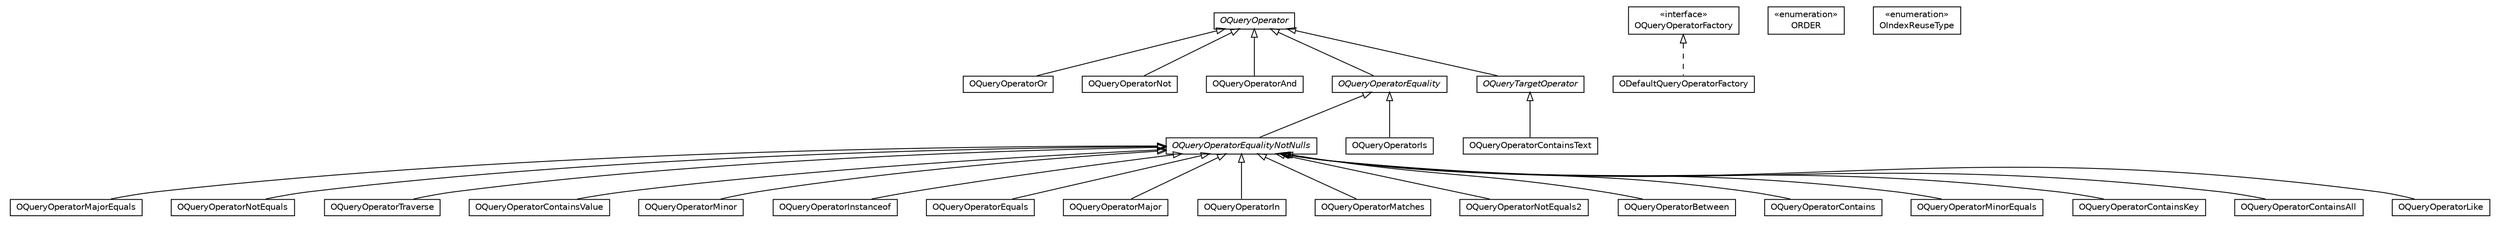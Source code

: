 #!/usr/local/bin/dot
#
# Class diagram 
# Generated by UMLGraph version R5_6-24-gf6e263 (http://www.umlgraph.org/)
#

digraph G {
	edge [fontname="Helvetica",fontsize=10,labelfontname="Helvetica",labelfontsize=10];
	node [fontname="Helvetica",fontsize=10,shape=plaintext];
	nodesep=0.25;
	ranksep=0.5;
	// com.orientechnologies.orient.core.sql.operator.OQueryOperatorMajorEquals
	c157364 [label=<<table title="com.orientechnologies.orient.core.sql.operator.OQueryOperatorMajorEquals" border="0" cellborder="1" cellspacing="0" cellpadding="2" port="p" href="./OQueryOperatorMajorEquals.html">
		<tr><td><table border="0" cellspacing="0" cellpadding="1">
<tr><td align="center" balign="center"> OQueryOperatorMajorEquals </td></tr>
		</table></td></tr>
		</table>>, URL="./OQueryOperatorMajorEquals.html", fontname="Helvetica", fontcolor="black", fontsize=10.0];
	// com.orientechnologies.orient.core.sql.operator.OQueryOperatorEqualityNotNulls
	c157365 [label=<<table title="com.orientechnologies.orient.core.sql.operator.OQueryOperatorEqualityNotNulls" border="0" cellborder="1" cellspacing="0" cellpadding="2" port="p" href="./OQueryOperatorEqualityNotNulls.html">
		<tr><td><table border="0" cellspacing="0" cellpadding="1">
<tr><td align="center" balign="center"><font face="Helvetica-Oblique"> OQueryOperatorEqualityNotNulls </font></td></tr>
		</table></td></tr>
		</table>>, URL="./OQueryOperatorEqualityNotNulls.html", fontname="Helvetica", fontcolor="black", fontsize=10.0];
	// com.orientechnologies.orient.core.sql.operator.OQueryOperatorOr
	c157366 [label=<<table title="com.orientechnologies.orient.core.sql.operator.OQueryOperatorOr" border="0" cellborder="1" cellspacing="0" cellpadding="2" port="p" href="./OQueryOperatorOr.html">
		<tr><td><table border="0" cellspacing="0" cellpadding="1">
<tr><td align="center" balign="center"> OQueryOperatorOr </td></tr>
		</table></td></tr>
		</table>>, URL="./OQueryOperatorOr.html", fontname="Helvetica", fontcolor="black", fontsize=10.0];
	// com.orientechnologies.orient.core.sql.operator.OQueryOperatorNot
	c157367 [label=<<table title="com.orientechnologies.orient.core.sql.operator.OQueryOperatorNot" border="0" cellborder="1" cellspacing="0" cellpadding="2" port="p" href="./OQueryOperatorNot.html">
		<tr><td><table border="0" cellspacing="0" cellpadding="1">
<tr><td align="center" balign="center"> OQueryOperatorNot </td></tr>
		</table></td></tr>
		</table>>, URL="./OQueryOperatorNot.html", fontname="Helvetica", fontcolor="black", fontsize=10.0];
	// com.orientechnologies.orient.core.sql.operator.OQueryOperatorFactory
	c157368 [label=<<table title="com.orientechnologies.orient.core.sql.operator.OQueryOperatorFactory" border="0" cellborder="1" cellspacing="0" cellpadding="2" port="p" href="./OQueryOperatorFactory.html">
		<tr><td><table border="0" cellspacing="0" cellpadding="1">
<tr><td align="center" balign="center"> &#171;interface&#187; </td></tr>
<tr><td align="center" balign="center"> OQueryOperatorFactory </td></tr>
		</table></td></tr>
		</table>>, URL="./OQueryOperatorFactory.html", fontname="Helvetica", fontcolor="black", fontsize=10.0];
	// com.orientechnologies.orient.core.sql.operator.OQueryOperatorNotEquals
	c157369 [label=<<table title="com.orientechnologies.orient.core.sql.operator.OQueryOperatorNotEquals" border="0" cellborder="1" cellspacing="0" cellpadding="2" port="p" href="./OQueryOperatorNotEquals.html">
		<tr><td><table border="0" cellspacing="0" cellpadding="1">
<tr><td align="center" balign="center"> OQueryOperatorNotEquals </td></tr>
		</table></td></tr>
		</table>>, URL="./OQueryOperatorNotEquals.html", fontname="Helvetica", fontcolor="black", fontsize=10.0];
	// com.orientechnologies.orient.core.sql.operator.OQueryOperatorAnd
	c157370 [label=<<table title="com.orientechnologies.orient.core.sql.operator.OQueryOperatorAnd" border="0" cellborder="1" cellspacing="0" cellpadding="2" port="p" href="./OQueryOperatorAnd.html">
		<tr><td><table border="0" cellspacing="0" cellpadding="1">
<tr><td align="center" balign="center"> OQueryOperatorAnd </td></tr>
		</table></td></tr>
		</table>>, URL="./OQueryOperatorAnd.html", fontname="Helvetica", fontcolor="black", fontsize=10.0];
	// com.orientechnologies.orient.core.sql.operator.OQueryOperatorTraverse
	c157371 [label=<<table title="com.orientechnologies.orient.core.sql.operator.OQueryOperatorTraverse" border="0" cellborder="1" cellspacing="0" cellpadding="2" port="p" href="./OQueryOperatorTraverse.html">
		<tr><td><table border="0" cellspacing="0" cellpadding="1">
<tr><td align="center" balign="center"> OQueryOperatorTraverse </td></tr>
		</table></td></tr>
		</table>>, URL="./OQueryOperatorTraverse.html", fontname="Helvetica", fontcolor="black", fontsize=10.0];
	// com.orientechnologies.orient.core.sql.operator.OQueryOperatorContainsValue
	c157372 [label=<<table title="com.orientechnologies.orient.core.sql.operator.OQueryOperatorContainsValue" border="0" cellborder="1" cellspacing="0" cellpadding="2" port="p" href="./OQueryOperatorContainsValue.html">
		<tr><td><table border="0" cellspacing="0" cellpadding="1">
<tr><td align="center" balign="center"> OQueryOperatorContainsValue </td></tr>
		</table></td></tr>
		</table>>, URL="./OQueryOperatorContainsValue.html", fontname="Helvetica", fontcolor="black", fontsize=10.0];
	// com.orientechnologies.orient.core.sql.operator.OQueryOperatorMinor
	c157373 [label=<<table title="com.orientechnologies.orient.core.sql.operator.OQueryOperatorMinor" border="0" cellborder="1" cellspacing="0" cellpadding="2" port="p" href="./OQueryOperatorMinor.html">
		<tr><td><table border="0" cellspacing="0" cellpadding="1">
<tr><td align="center" balign="center"> OQueryOperatorMinor </td></tr>
		</table></td></tr>
		</table>>, URL="./OQueryOperatorMinor.html", fontname="Helvetica", fontcolor="black", fontsize=10.0];
	// com.orientechnologies.orient.core.sql.operator.OQueryOperatorInstanceof
	c157374 [label=<<table title="com.orientechnologies.orient.core.sql.operator.OQueryOperatorInstanceof" border="0" cellborder="1" cellspacing="0" cellpadding="2" port="p" href="./OQueryOperatorInstanceof.html">
		<tr><td><table border="0" cellspacing="0" cellpadding="1">
<tr><td align="center" balign="center"> OQueryOperatorInstanceof </td></tr>
		</table></td></tr>
		</table>>, URL="./OQueryOperatorInstanceof.html", fontname="Helvetica", fontcolor="black", fontsize=10.0];
	// com.orientechnologies.orient.core.sql.operator.OQueryOperatorEquals
	c157375 [label=<<table title="com.orientechnologies.orient.core.sql.operator.OQueryOperatorEquals" border="0" cellborder="1" cellspacing="0" cellpadding="2" port="p" href="./OQueryOperatorEquals.html">
		<tr><td><table border="0" cellspacing="0" cellpadding="1">
<tr><td align="center" balign="center"> OQueryOperatorEquals </td></tr>
		</table></td></tr>
		</table>>, URL="./OQueryOperatorEquals.html", fontname="Helvetica", fontcolor="black", fontsize=10.0];
	// com.orientechnologies.orient.core.sql.operator.OQueryOperatorMajor
	c157376 [label=<<table title="com.orientechnologies.orient.core.sql.operator.OQueryOperatorMajor" border="0" cellborder="1" cellspacing="0" cellpadding="2" port="p" href="./OQueryOperatorMajor.html">
		<tr><td><table border="0" cellspacing="0" cellpadding="1">
<tr><td align="center" balign="center"> OQueryOperatorMajor </td></tr>
		</table></td></tr>
		</table>>, URL="./OQueryOperatorMajor.html", fontname="Helvetica", fontcolor="black", fontsize=10.0];
	// com.orientechnologies.orient.core.sql.operator.OQueryOperator
	c157377 [label=<<table title="com.orientechnologies.orient.core.sql.operator.OQueryOperator" border="0" cellborder="1" cellspacing="0" cellpadding="2" port="p" href="./OQueryOperator.html">
		<tr><td><table border="0" cellspacing="0" cellpadding="1">
<tr><td align="center" balign="center"><font face="Helvetica-Oblique"> OQueryOperator </font></td></tr>
		</table></td></tr>
		</table>>, URL="./OQueryOperator.html", fontname="Helvetica", fontcolor="black", fontsize=10.0];
	// com.orientechnologies.orient.core.sql.operator.OQueryOperator.ORDER
	c157378 [label=<<table title="com.orientechnologies.orient.core.sql.operator.OQueryOperator.ORDER" border="0" cellborder="1" cellspacing="0" cellpadding="2" port="p" href="./OQueryOperator.ORDER.html">
		<tr><td><table border="0" cellspacing="0" cellpadding="1">
<tr><td align="center" balign="center"> &#171;enumeration&#187; </td></tr>
<tr><td align="center" balign="center"> ORDER </td></tr>
		</table></td></tr>
		</table>>, URL="./OQueryOperator.ORDER.html", fontname="Helvetica", fontcolor="black", fontsize=10.0];
	// com.orientechnologies.orient.core.sql.operator.ODefaultQueryOperatorFactory
	c157379 [label=<<table title="com.orientechnologies.orient.core.sql.operator.ODefaultQueryOperatorFactory" border="0" cellborder="1" cellspacing="0" cellpadding="2" port="p" href="./ODefaultQueryOperatorFactory.html">
		<tr><td><table border="0" cellspacing="0" cellpadding="1">
<tr><td align="center" balign="center"> ODefaultQueryOperatorFactory </td></tr>
		</table></td></tr>
		</table>>, URL="./ODefaultQueryOperatorFactory.html", fontname="Helvetica", fontcolor="black", fontsize=10.0];
	// com.orientechnologies.orient.core.sql.operator.OQueryOperatorIn
	c157380 [label=<<table title="com.orientechnologies.orient.core.sql.operator.OQueryOperatorIn" border="0" cellborder="1" cellspacing="0" cellpadding="2" port="p" href="./OQueryOperatorIn.html">
		<tr><td><table border="0" cellspacing="0" cellpadding="1">
<tr><td align="center" balign="center"> OQueryOperatorIn </td></tr>
		</table></td></tr>
		</table>>, URL="./OQueryOperatorIn.html", fontname="Helvetica", fontcolor="black", fontsize=10.0];
	// com.orientechnologies.orient.core.sql.operator.OQueryOperatorMatches
	c157381 [label=<<table title="com.orientechnologies.orient.core.sql.operator.OQueryOperatorMatches" border="0" cellborder="1" cellspacing="0" cellpadding="2" port="p" href="./OQueryOperatorMatches.html">
		<tr><td><table border="0" cellspacing="0" cellpadding="1">
<tr><td align="center" balign="center"> OQueryOperatorMatches </td></tr>
		</table></td></tr>
		</table>>, URL="./OQueryOperatorMatches.html", fontname="Helvetica", fontcolor="black", fontsize=10.0];
	// com.orientechnologies.orient.core.sql.operator.OIndexReuseType
	c157382 [label=<<table title="com.orientechnologies.orient.core.sql.operator.OIndexReuseType" border="0" cellborder="1" cellspacing="0" cellpadding="2" port="p" href="./OIndexReuseType.html">
		<tr><td><table border="0" cellspacing="0" cellpadding="1">
<tr><td align="center" balign="center"> &#171;enumeration&#187; </td></tr>
<tr><td align="center" balign="center"> OIndexReuseType </td></tr>
		</table></td></tr>
		</table>>, URL="./OIndexReuseType.html", fontname="Helvetica", fontcolor="black", fontsize=10.0];
	// com.orientechnologies.orient.core.sql.operator.OQueryOperatorEquality
	c157383 [label=<<table title="com.orientechnologies.orient.core.sql.operator.OQueryOperatorEquality" border="0" cellborder="1" cellspacing="0" cellpadding="2" port="p" href="./OQueryOperatorEquality.html">
		<tr><td><table border="0" cellspacing="0" cellpadding="1">
<tr><td align="center" balign="center"><font face="Helvetica-Oblique"> OQueryOperatorEquality </font></td></tr>
		</table></td></tr>
		</table>>, URL="./OQueryOperatorEquality.html", fontname="Helvetica", fontcolor="black", fontsize=10.0];
	// com.orientechnologies.orient.core.sql.operator.OQueryOperatorNotEquals2
	c157384 [label=<<table title="com.orientechnologies.orient.core.sql.operator.OQueryOperatorNotEquals2" border="0" cellborder="1" cellspacing="0" cellpadding="2" port="p" href="./OQueryOperatorNotEquals2.html">
		<tr><td><table border="0" cellspacing="0" cellpadding="1">
<tr><td align="center" balign="center"> OQueryOperatorNotEquals2 </td></tr>
		</table></td></tr>
		</table>>, URL="./OQueryOperatorNotEquals2.html", fontname="Helvetica", fontcolor="black", fontsize=10.0];
	// com.orientechnologies.orient.core.sql.operator.OQueryOperatorBetween
	c157385 [label=<<table title="com.orientechnologies.orient.core.sql.operator.OQueryOperatorBetween" border="0" cellborder="1" cellspacing="0" cellpadding="2" port="p" href="./OQueryOperatorBetween.html">
		<tr><td><table border="0" cellspacing="0" cellpadding="1">
<tr><td align="center" balign="center"> OQueryOperatorBetween </td></tr>
		</table></td></tr>
		</table>>, URL="./OQueryOperatorBetween.html", fontname="Helvetica", fontcolor="black", fontsize=10.0];
	// com.orientechnologies.orient.core.sql.operator.OQueryOperatorContains
	c157386 [label=<<table title="com.orientechnologies.orient.core.sql.operator.OQueryOperatorContains" border="0" cellborder="1" cellspacing="0" cellpadding="2" port="p" href="./OQueryOperatorContains.html">
		<tr><td><table border="0" cellspacing="0" cellpadding="1">
<tr><td align="center" balign="center"> OQueryOperatorContains </td></tr>
		</table></td></tr>
		</table>>, URL="./OQueryOperatorContains.html", fontname="Helvetica", fontcolor="black", fontsize=10.0];
	// com.orientechnologies.orient.core.sql.operator.OQueryOperatorMinorEquals
	c157387 [label=<<table title="com.orientechnologies.orient.core.sql.operator.OQueryOperatorMinorEquals" border="0" cellborder="1" cellspacing="0" cellpadding="2" port="p" href="./OQueryOperatorMinorEquals.html">
		<tr><td><table border="0" cellspacing="0" cellpadding="1">
<tr><td align="center" balign="center"> OQueryOperatorMinorEquals </td></tr>
		</table></td></tr>
		</table>>, URL="./OQueryOperatorMinorEquals.html", fontname="Helvetica", fontcolor="black", fontsize=10.0];
	// com.orientechnologies.orient.core.sql.operator.OQueryTargetOperator
	c157388 [label=<<table title="com.orientechnologies.orient.core.sql.operator.OQueryTargetOperator" border="0" cellborder="1" cellspacing="0" cellpadding="2" port="p" href="./OQueryTargetOperator.html">
		<tr><td><table border="0" cellspacing="0" cellpadding="1">
<tr><td align="center" balign="center"><font face="Helvetica-Oblique"> OQueryTargetOperator </font></td></tr>
		</table></td></tr>
		</table>>, URL="./OQueryTargetOperator.html", fontname="Helvetica", fontcolor="black", fontsize=10.0];
	// com.orientechnologies.orient.core.sql.operator.OQueryOperatorContainsKey
	c157389 [label=<<table title="com.orientechnologies.orient.core.sql.operator.OQueryOperatorContainsKey" border="0" cellborder="1" cellspacing="0" cellpadding="2" port="p" href="./OQueryOperatorContainsKey.html">
		<tr><td><table border="0" cellspacing="0" cellpadding="1">
<tr><td align="center" balign="center"> OQueryOperatorContainsKey </td></tr>
		</table></td></tr>
		</table>>, URL="./OQueryOperatorContainsKey.html", fontname="Helvetica", fontcolor="black", fontsize=10.0];
	// com.orientechnologies.orient.core.sql.operator.OQueryOperatorContainsAll
	c157390 [label=<<table title="com.orientechnologies.orient.core.sql.operator.OQueryOperatorContainsAll" border="0" cellborder="1" cellspacing="0" cellpadding="2" port="p" href="./OQueryOperatorContainsAll.html">
		<tr><td><table border="0" cellspacing="0" cellpadding="1">
<tr><td align="center" balign="center"> OQueryOperatorContainsAll </td></tr>
		</table></td></tr>
		</table>>, URL="./OQueryOperatorContainsAll.html", fontname="Helvetica", fontcolor="black", fontsize=10.0];
	// com.orientechnologies.orient.core.sql.operator.OQueryOperatorContainsText
	c157391 [label=<<table title="com.orientechnologies.orient.core.sql.operator.OQueryOperatorContainsText" border="0" cellborder="1" cellspacing="0" cellpadding="2" port="p" href="./OQueryOperatorContainsText.html">
		<tr><td><table border="0" cellspacing="0" cellpadding="1">
<tr><td align="center" balign="center"> OQueryOperatorContainsText </td></tr>
		</table></td></tr>
		</table>>, URL="./OQueryOperatorContainsText.html", fontname="Helvetica", fontcolor="black", fontsize=10.0];
	// com.orientechnologies.orient.core.sql.operator.OQueryOperatorIs
	c157392 [label=<<table title="com.orientechnologies.orient.core.sql.operator.OQueryOperatorIs" border="0" cellborder="1" cellspacing="0" cellpadding="2" port="p" href="./OQueryOperatorIs.html">
		<tr><td><table border="0" cellspacing="0" cellpadding="1">
<tr><td align="center" balign="center"> OQueryOperatorIs </td></tr>
		</table></td></tr>
		</table>>, URL="./OQueryOperatorIs.html", fontname="Helvetica", fontcolor="black", fontsize=10.0];
	// com.orientechnologies.orient.core.sql.operator.OQueryOperatorLike
	c157393 [label=<<table title="com.orientechnologies.orient.core.sql.operator.OQueryOperatorLike" border="0" cellborder="1" cellspacing="0" cellpadding="2" port="p" href="./OQueryOperatorLike.html">
		<tr><td><table border="0" cellspacing="0" cellpadding="1">
<tr><td align="center" balign="center"> OQueryOperatorLike </td></tr>
		</table></td></tr>
		</table>>, URL="./OQueryOperatorLike.html", fontname="Helvetica", fontcolor="black", fontsize=10.0];
	//com.orientechnologies.orient.core.sql.operator.OQueryOperatorMajorEquals extends com.orientechnologies.orient.core.sql.operator.OQueryOperatorEqualityNotNulls
	c157365:p -> c157364:p [dir=back,arrowtail=empty];
	//com.orientechnologies.orient.core.sql.operator.OQueryOperatorEqualityNotNulls extends com.orientechnologies.orient.core.sql.operator.OQueryOperatorEquality
	c157383:p -> c157365:p [dir=back,arrowtail=empty];
	//com.orientechnologies.orient.core.sql.operator.OQueryOperatorOr extends com.orientechnologies.orient.core.sql.operator.OQueryOperator
	c157377:p -> c157366:p [dir=back,arrowtail=empty];
	//com.orientechnologies.orient.core.sql.operator.OQueryOperatorNot extends com.orientechnologies.orient.core.sql.operator.OQueryOperator
	c157377:p -> c157367:p [dir=back,arrowtail=empty];
	//com.orientechnologies.orient.core.sql.operator.OQueryOperatorNotEquals extends com.orientechnologies.orient.core.sql.operator.OQueryOperatorEqualityNotNulls
	c157365:p -> c157369:p [dir=back,arrowtail=empty];
	//com.orientechnologies.orient.core.sql.operator.OQueryOperatorAnd extends com.orientechnologies.orient.core.sql.operator.OQueryOperator
	c157377:p -> c157370:p [dir=back,arrowtail=empty];
	//com.orientechnologies.orient.core.sql.operator.OQueryOperatorTraverse extends com.orientechnologies.orient.core.sql.operator.OQueryOperatorEqualityNotNulls
	c157365:p -> c157371:p [dir=back,arrowtail=empty];
	//com.orientechnologies.orient.core.sql.operator.OQueryOperatorContainsValue extends com.orientechnologies.orient.core.sql.operator.OQueryOperatorEqualityNotNulls
	c157365:p -> c157372:p [dir=back,arrowtail=empty];
	//com.orientechnologies.orient.core.sql.operator.OQueryOperatorMinor extends com.orientechnologies.orient.core.sql.operator.OQueryOperatorEqualityNotNulls
	c157365:p -> c157373:p [dir=back,arrowtail=empty];
	//com.orientechnologies.orient.core.sql.operator.OQueryOperatorInstanceof extends com.orientechnologies.orient.core.sql.operator.OQueryOperatorEqualityNotNulls
	c157365:p -> c157374:p [dir=back,arrowtail=empty];
	//com.orientechnologies.orient.core.sql.operator.OQueryOperatorEquals extends com.orientechnologies.orient.core.sql.operator.OQueryOperatorEqualityNotNulls
	c157365:p -> c157375:p [dir=back,arrowtail=empty];
	//com.orientechnologies.orient.core.sql.operator.OQueryOperatorMajor extends com.orientechnologies.orient.core.sql.operator.OQueryOperatorEqualityNotNulls
	c157365:p -> c157376:p [dir=back,arrowtail=empty];
	//com.orientechnologies.orient.core.sql.operator.ODefaultQueryOperatorFactory implements com.orientechnologies.orient.core.sql.operator.OQueryOperatorFactory
	c157368:p -> c157379:p [dir=back,arrowtail=empty,style=dashed];
	//com.orientechnologies.orient.core.sql.operator.OQueryOperatorIn extends com.orientechnologies.orient.core.sql.operator.OQueryOperatorEqualityNotNulls
	c157365:p -> c157380:p [dir=back,arrowtail=empty];
	//com.orientechnologies.orient.core.sql.operator.OQueryOperatorMatches extends com.orientechnologies.orient.core.sql.operator.OQueryOperatorEqualityNotNulls
	c157365:p -> c157381:p [dir=back,arrowtail=empty];
	//com.orientechnologies.orient.core.sql.operator.OQueryOperatorEquality extends com.orientechnologies.orient.core.sql.operator.OQueryOperator
	c157377:p -> c157383:p [dir=back,arrowtail=empty];
	//com.orientechnologies.orient.core.sql.operator.OQueryOperatorNotEquals2 extends com.orientechnologies.orient.core.sql.operator.OQueryOperatorEqualityNotNulls
	c157365:p -> c157384:p [dir=back,arrowtail=empty];
	//com.orientechnologies.orient.core.sql.operator.OQueryOperatorBetween extends com.orientechnologies.orient.core.sql.operator.OQueryOperatorEqualityNotNulls
	c157365:p -> c157385:p [dir=back,arrowtail=empty];
	//com.orientechnologies.orient.core.sql.operator.OQueryOperatorContains extends com.orientechnologies.orient.core.sql.operator.OQueryOperatorEqualityNotNulls
	c157365:p -> c157386:p [dir=back,arrowtail=empty];
	//com.orientechnologies.orient.core.sql.operator.OQueryOperatorMinorEquals extends com.orientechnologies.orient.core.sql.operator.OQueryOperatorEqualityNotNulls
	c157365:p -> c157387:p [dir=back,arrowtail=empty];
	//com.orientechnologies.orient.core.sql.operator.OQueryTargetOperator extends com.orientechnologies.orient.core.sql.operator.OQueryOperator
	c157377:p -> c157388:p [dir=back,arrowtail=empty];
	//com.orientechnologies.orient.core.sql.operator.OQueryOperatorContainsKey extends com.orientechnologies.orient.core.sql.operator.OQueryOperatorEqualityNotNulls
	c157365:p -> c157389:p [dir=back,arrowtail=empty];
	//com.orientechnologies.orient.core.sql.operator.OQueryOperatorContainsAll extends com.orientechnologies.orient.core.sql.operator.OQueryOperatorEqualityNotNulls
	c157365:p -> c157390:p [dir=back,arrowtail=empty];
	//com.orientechnologies.orient.core.sql.operator.OQueryOperatorContainsText extends com.orientechnologies.orient.core.sql.operator.OQueryTargetOperator
	c157388:p -> c157391:p [dir=back,arrowtail=empty];
	//com.orientechnologies.orient.core.sql.operator.OQueryOperatorIs extends com.orientechnologies.orient.core.sql.operator.OQueryOperatorEquality
	c157383:p -> c157392:p [dir=back,arrowtail=empty];
	//com.orientechnologies.orient.core.sql.operator.OQueryOperatorLike extends com.orientechnologies.orient.core.sql.operator.OQueryOperatorEqualityNotNulls
	c157365:p -> c157393:p [dir=back,arrowtail=empty];
}

